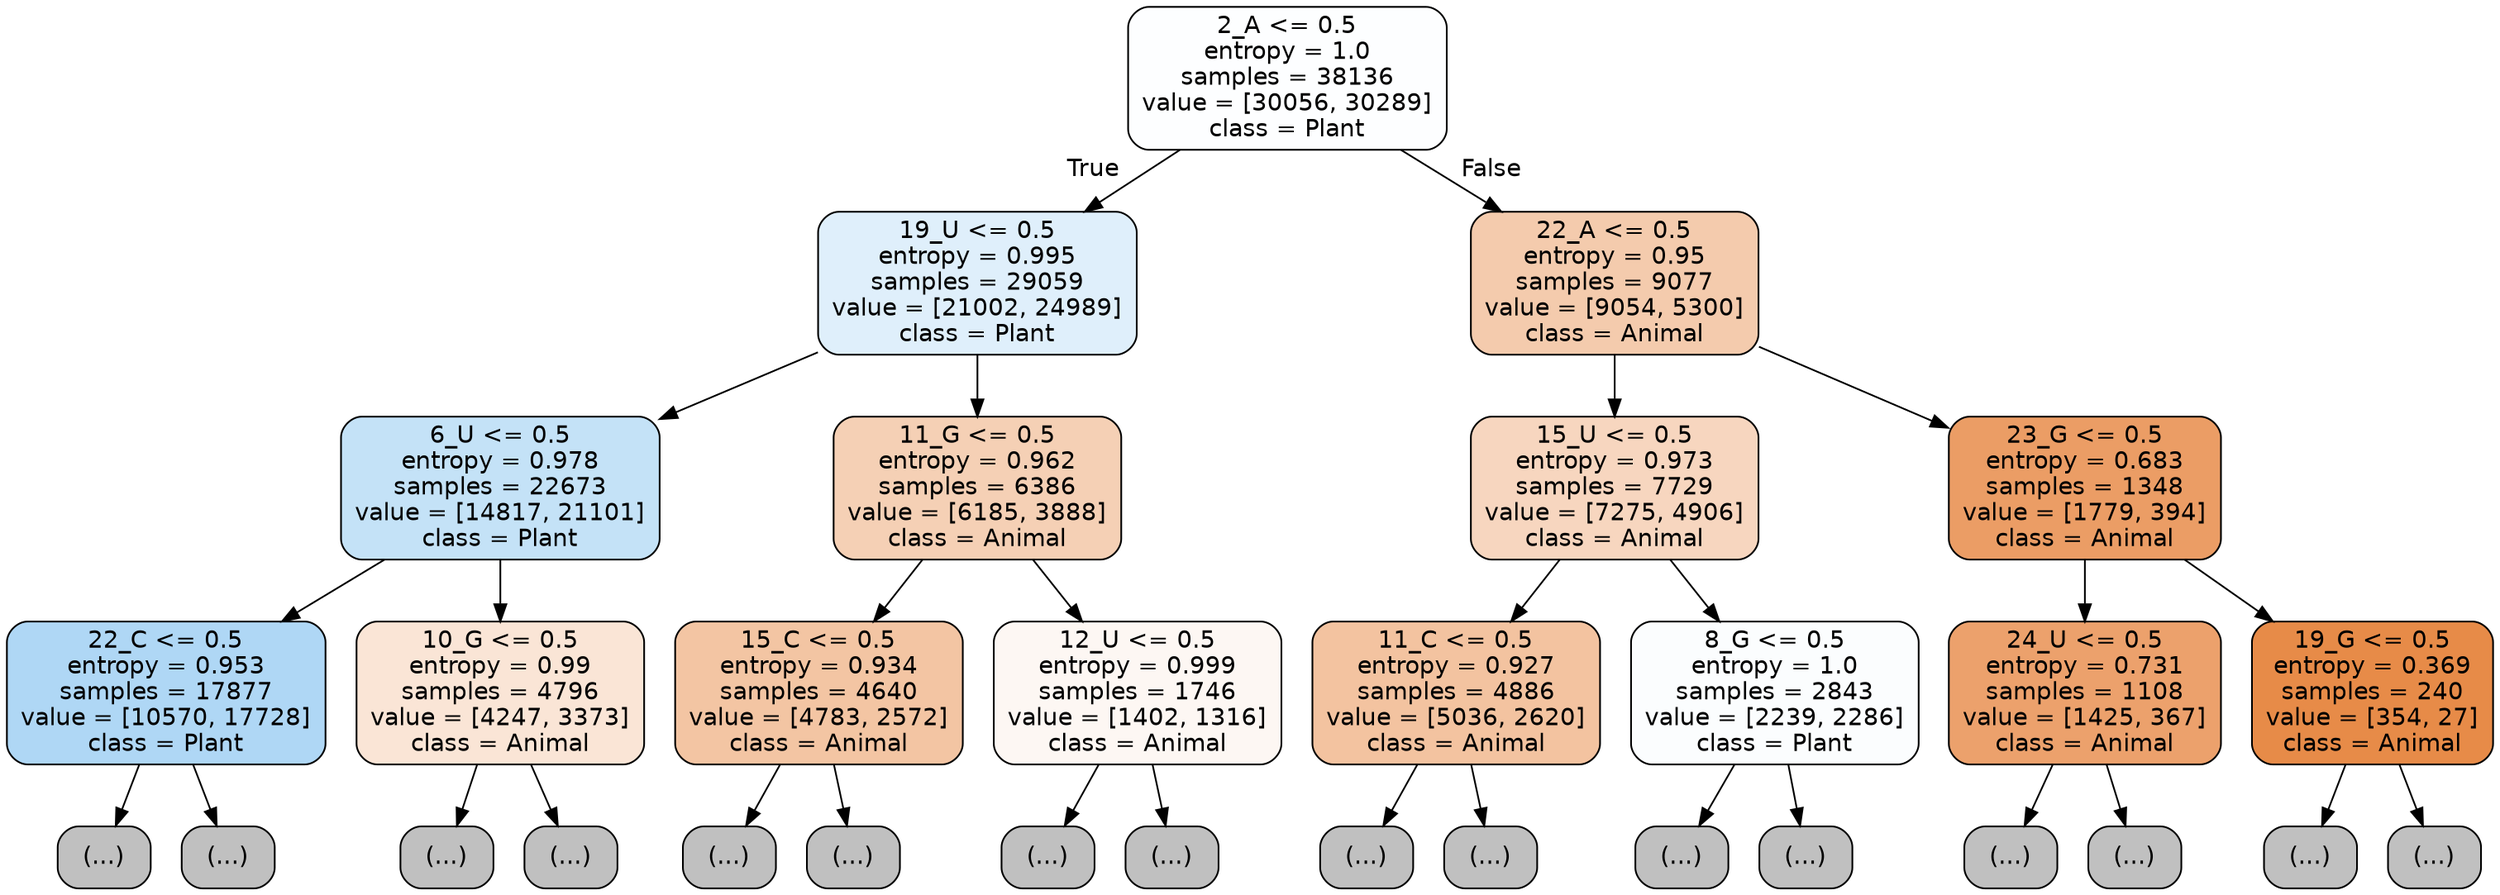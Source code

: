 digraph Tree {
node [shape=box, style="filled, rounded", color="black", fontname="helvetica"] ;
edge [fontname="helvetica"] ;
0 [label="2_A <= 0.5\nentropy = 1.0\nsamples = 38136\nvalue = [30056, 30289]\nclass = Plant", fillcolor="#fdfeff"] ;
1 [label="19_U <= 0.5\nentropy = 0.995\nsamples = 29059\nvalue = [21002, 24989]\nclass = Plant", fillcolor="#dfeffb"] ;
0 -> 1 [labeldistance=2.5, labelangle=45, headlabel="True"] ;
2 [label="6_U <= 0.5\nentropy = 0.978\nsamples = 22673\nvalue = [14817, 21101]\nclass = Plant", fillcolor="#c4e2f7"] ;
1 -> 2 ;
3 [label="22_C <= 0.5\nentropy = 0.953\nsamples = 17877\nvalue = [10570, 17728]\nclass = Plant", fillcolor="#afd7f5"] ;
2 -> 3 ;
4 [label="(...)", fillcolor="#C0C0C0"] ;
3 -> 4 ;
5885 [label="(...)", fillcolor="#C0C0C0"] ;
3 -> 5885 ;
6636 [label="10_G <= 0.5\nentropy = 0.99\nsamples = 4796\nvalue = [4247, 3373]\nclass = Animal", fillcolor="#fae5d6"] ;
2 -> 6636 ;
6637 [label="(...)", fillcolor="#C0C0C0"] ;
6636 -> 6637 ;
8526 [label="(...)", fillcolor="#C0C0C0"] ;
6636 -> 8526 ;
9229 [label="11_G <= 0.5\nentropy = 0.962\nsamples = 6386\nvalue = [6185, 3888]\nclass = Animal", fillcolor="#f5d0b5"] ;
1 -> 9229 ;
9230 [label="15_C <= 0.5\nentropy = 0.934\nsamples = 4640\nvalue = [4783, 2572]\nclass = Animal", fillcolor="#f3c5a3"] ;
9229 -> 9230 ;
9231 [label="(...)", fillcolor="#C0C0C0"] ;
9230 -> 9231 ;
11138 [label="(...)", fillcolor="#C0C0C0"] ;
9230 -> 11138 ;
11671 [label="12_U <= 0.5\nentropy = 0.999\nsamples = 1746\nvalue = [1402, 1316]\nclass = Animal", fillcolor="#fdf7f3"] ;
9229 -> 11671 ;
11672 [label="(...)", fillcolor="#C0C0C0"] ;
11671 -> 11672 ;
12343 [label="(...)", fillcolor="#C0C0C0"] ;
11671 -> 12343 ;
12576 [label="22_A <= 0.5\nentropy = 0.95\nsamples = 9077\nvalue = [9054, 5300]\nclass = Animal", fillcolor="#f4cbad"] ;
0 -> 12576 [labeldistance=2.5, labelangle=-45, headlabel="False"] ;
12577 [label="15_U <= 0.5\nentropy = 0.973\nsamples = 7729\nvalue = [7275, 4906]\nclass = Animal", fillcolor="#f7d6bf"] ;
12576 -> 12577 ;
12578 [label="11_C <= 0.5\nentropy = 0.927\nsamples = 4886\nvalue = [5036, 2620]\nclass = Animal", fillcolor="#f3c3a0"] ;
12577 -> 12578 ;
12579 [label="(...)", fillcolor="#C0C0C0"] ;
12578 -> 12579 ;
14566 [label="(...)", fillcolor="#C0C0C0"] ;
12578 -> 14566 ;
15101 [label="8_G <= 0.5\nentropy = 1.0\nsamples = 2843\nvalue = [2239, 2286]\nclass = Plant", fillcolor="#fbfdfe"] ;
12577 -> 15101 ;
15102 [label="(...)", fillcolor="#C0C0C0"] ;
15101 -> 15102 ;
15867 [label="(...)", fillcolor="#C0C0C0"] ;
15101 -> 15867 ;
16134 [label="23_G <= 0.5\nentropy = 0.683\nsamples = 1348\nvalue = [1779, 394]\nclass = Animal", fillcolor="#eb9d65"] ;
12576 -> 16134 ;
16135 [label="24_U <= 0.5\nentropy = 0.731\nsamples = 1108\nvalue = [1425, 367]\nclass = Animal", fillcolor="#eca16c"] ;
16134 -> 16135 ;
16136 [label="(...)", fillcolor="#C0C0C0"] ;
16135 -> 16136 ;
16573 [label="(...)", fillcolor="#C0C0C0"] ;
16135 -> 16573 ;
16604 [label="19_G <= 0.5\nentropy = 0.369\nsamples = 240\nvalue = [354, 27]\nclass = Animal", fillcolor="#e78b48"] ;
16134 -> 16604 ;
16605 [label="(...)", fillcolor="#C0C0C0"] ;
16604 -> 16605 ;
16634 [label="(...)", fillcolor="#C0C0C0"] ;
16604 -> 16634 ;
}